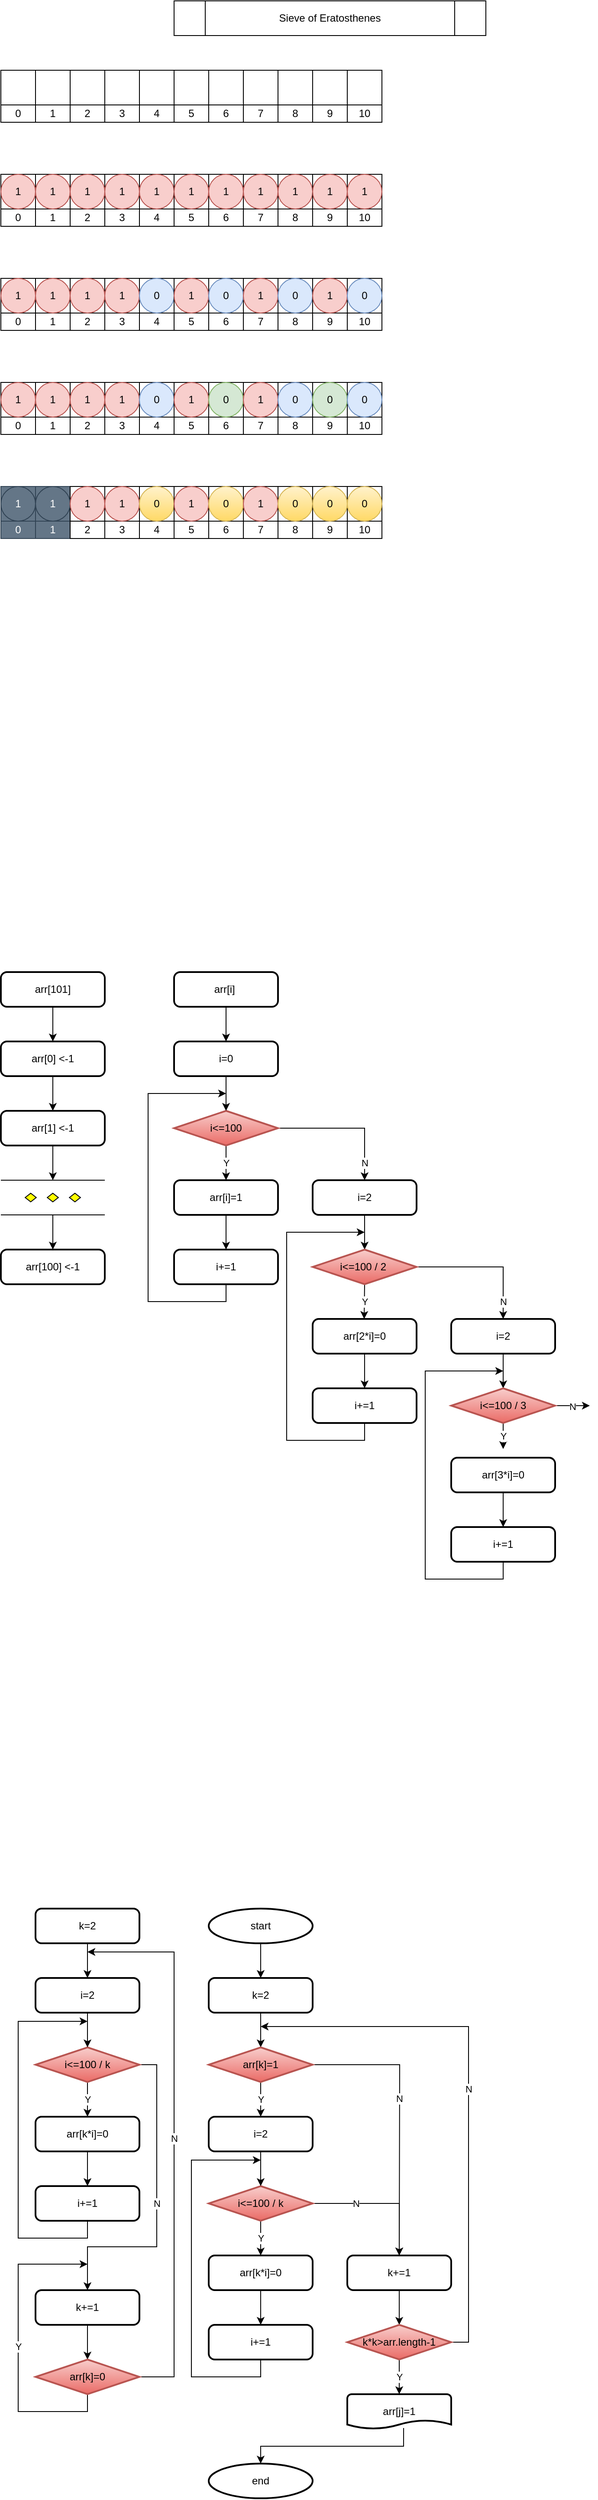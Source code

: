 <mxfile version="19.0.3" type="device"><diagram id="kwyvgZUpZD_zS8frBWNl" name="Page-1"><mxGraphModel dx="1101" dy="700" grid="1" gridSize="10" guides="1" tooltips="1" connect="1" arrows="0" fold="1" page="1" pageScale="1" pageWidth="850" pageHeight="1100" math="0" shadow="0"><root><mxCell id="0"/><mxCell id="1" parent="0"/><mxCell id="myti7LuXmlD6XXVOKIMg-2" value="Sieve of Eratosthenes" style="shape=process;whiteSpace=wrap;html=1;backgroundOutline=1;" vertex="1" parent="1"><mxGeometry x="240" y="40" width="360" height="40" as="geometry"/></mxCell><mxCell id="myti7LuXmlD6XXVOKIMg-3" value="" style="rounded=0;whiteSpace=wrap;html=1;" vertex="1" parent="1"><mxGeometry x="40" y="120" width="40" height="40" as="geometry"/></mxCell><mxCell id="myti7LuXmlD6XXVOKIMg-4" value="" style="rounded=0;whiteSpace=wrap;html=1;" vertex="1" parent="1"><mxGeometry x="80" y="120" width="40" height="40" as="geometry"/></mxCell><mxCell id="myti7LuXmlD6XXVOKIMg-5" value="" style="rounded=0;whiteSpace=wrap;html=1;" vertex="1" parent="1"><mxGeometry x="120" y="120" width="40" height="40" as="geometry"/></mxCell><mxCell id="myti7LuXmlD6XXVOKIMg-6" value="" style="rounded=0;whiteSpace=wrap;html=1;" vertex="1" parent="1"><mxGeometry x="160" y="120" width="40" height="40" as="geometry"/></mxCell><mxCell id="myti7LuXmlD6XXVOKIMg-7" value="" style="rounded=0;whiteSpace=wrap;html=1;" vertex="1" parent="1"><mxGeometry x="200" y="120" width="40" height="40" as="geometry"/></mxCell><mxCell id="myti7LuXmlD6XXVOKIMg-8" value="0" style="rounded=0;whiteSpace=wrap;html=1;" vertex="1" parent="1"><mxGeometry x="40" y="160" width="40" height="20" as="geometry"/></mxCell><mxCell id="myti7LuXmlD6XXVOKIMg-9" value="1" style="rounded=0;whiteSpace=wrap;html=1;" vertex="1" parent="1"><mxGeometry x="80" y="160" width="40" height="20" as="geometry"/></mxCell><mxCell id="myti7LuXmlD6XXVOKIMg-10" value="2" style="rounded=0;whiteSpace=wrap;html=1;" vertex="1" parent="1"><mxGeometry x="120" y="160" width="40" height="20" as="geometry"/></mxCell><mxCell id="myti7LuXmlD6XXVOKIMg-11" value="3" style="rounded=0;whiteSpace=wrap;html=1;" vertex="1" parent="1"><mxGeometry x="160" y="160" width="40" height="20" as="geometry"/></mxCell><mxCell id="myti7LuXmlD6XXVOKIMg-12" value="4" style="rounded=0;whiteSpace=wrap;html=1;" vertex="1" parent="1"><mxGeometry x="200" y="160" width="40" height="20" as="geometry"/></mxCell><mxCell id="myti7LuXmlD6XXVOKIMg-18" value="" style="rounded=0;whiteSpace=wrap;html=1;" vertex="1" parent="1"><mxGeometry x="240" y="120" width="40" height="40" as="geometry"/></mxCell><mxCell id="myti7LuXmlD6XXVOKIMg-19" value="" style="rounded=0;whiteSpace=wrap;html=1;" vertex="1" parent="1"><mxGeometry x="280" y="120" width="40" height="40" as="geometry"/></mxCell><mxCell id="myti7LuXmlD6XXVOKIMg-20" value="" style="rounded=0;whiteSpace=wrap;html=1;" vertex="1" parent="1"><mxGeometry x="320" y="120" width="40" height="40" as="geometry"/></mxCell><mxCell id="myti7LuXmlD6XXVOKIMg-21" value="" style="rounded=0;whiteSpace=wrap;html=1;" vertex="1" parent="1"><mxGeometry x="360" y="120" width="40" height="40" as="geometry"/></mxCell><mxCell id="myti7LuXmlD6XXVOKIMg-22" value="5" style="rounded=0;whiteSpace=wrap;html=1;" vertex="1" parent="1"><mxGeometry x="240" y="160" width="40" height="20" as="geometry"/></mxCell><mxCell id="myti7LuXmlD6XXVOKIMg-23" value="6" style="rounded=0;whiteSpace=wrap;html=1;" vertex="1" parent="1"><mxGeometry x="280" y="160" width="40" height="20" as="geometry"/></mxCell><mxCell id="myti7LuXmlD6XXVOKIMg-24" value="7" style="rounded=0;whiteSpace=wrap;html=1;" vertex="1" parent="1"><mxGeometry x="320" y="160" width="40" height="20" as="geometry"/></mxCell><mxCell id="myti7LuXmlD6XXVOKIMg-25" value="8" style="rounded=0;whiteSpace=wrap;html=1;" vertex="1" parent="1"><mxGeometry x="360" y="160" width="40" height="20" as="geometry"/></mxCell><mxCell id="myti7LuXmlD6XXVOKIMg-30" value="" style="rounded=0;whiteSpace=wrap;html=1;" vertex="1" parent="1"><mxGeometry x="400" y="120" width="40" height="40" as="geometry"/></mxCell><mxCell id="myti7LuXmlD6XXVOKIMg-31" value="" style="rounded=0;whiteSpace=wrap;html=1;" vertex="1" parent="1"><mxGeometry x="440" y="120" width="40" height="40" as="geometry"/></mxCell><mxCell id="myti7LuXmlD6XXVOKIMg-32" value="9" style="rounded=0;whiteSpace=wrap;html=1;" vertex="1" parent="1"><mxGeometry x="400" y="160" width="40" height="20" as="geometry"/></mxCell><mxCell id="myti7LuXmlD6XXVOKIMg-33" value="10" style="rounded=0;whiteSpace=wrap;html=1;" vertex="1" parent="1"><mxGeometry x="440" y="160" width="40" height="20" as="geometry"/></mxCell><mxCell id="myti7LuXmlD6XXVOKIMg-36" value="" style="rounded=0;whiteSpace=wrap;html=1;" vertex="1" parent="1"><mxGeometry x="40" y="240" width="40" height="40" as="geometry"/></mxCell><mxCell id="myti7LuXmlD6XXVOKIMg-37" value="" style="rounded=0;whiteSpace=wrap;html=1;" vertex="1" parent="1"><mxGeometry x="80" y="240" width="40" height="40" as="geometry"/></mxCell><mxCell id="myti7LuXmlD6XXVOKIMg-38" value="" style="rounded=0;whiteSpace=wrap;html=1;" vertex="1" parent="1"><mxGeometry x="120" y="240" width="40" height="40" as="geometry"/></mxCell><mxCell id="myti7LuXmlD6XXVOKIMg-39" value="" style="rounded=0;whiteSpace=wrap;html=1;" vertex="1" parent="1"><mxGeometry x="160" y="240" width="40" height="40" as="geometry"/></mxCell><mxCell id="myti7LuXmlD6XXVOKIMg-40" value="" style="rounded=0;whiteSpace=wrap;html=1;" vertex="1" parent="1"><mxGeometry x="200" y="240" width="40" height="40" as="geometry"/></mxCell><mxCell id="myti7LuXmlD6XXVOKIMg-41" value="0" style="rounded=0;whiteSpace=wrap;html=1;" vertex="1" parent="1"><mxGeometry x="40" y="280" width="40" height="20" as="geometry"/></mxCell><mxCell id="myti7LuXmlD6XXVOKIMg-42" value="1" style="rounded=0;whiteSpace=wrap;html=1;" vertex="1" parent="1"><mxGeometry x="80" y="280" width="40" height="20" as="geometry"/></mxCell><mxCell id="myti7LuXmlD6XXVOKIMg-43" value="2" style="rounded=0;whiteSpace=wrap;html=1;" vertex="1" parent="1"><mxGeometry x="120" y="280" width="40" height="20" as="geometry"/></mxCell><mxCell id="myti7LuXmlD6XXVOKIMg-44" value="3" style="rounded=0;whiteSpace=wrap;html=1;" vertex="1" parent="1"><mxGeometry x="160" y="280" width="40" height="20" as="geometry"/></mxCell><mxCell id="myti7LuXmlD6XXVOKIMg-45" value="4" style="rounded=0;whiteSpace=wrap;html=1;" vertex="1" parent="1"><mxGeometry x="200" y="280" width="40" height="20" as="geometry"/></mxCell><mxCell id="myti7LuXmlD6XXVOKIMg-46" value="1" style="ellipse;whiteSpace=wrap;html=1;fillColor=#f8cecc;strokeColor=#b85450;" vertex="1" parent="1"><mxGeometry x="40" y="240" width="40" height="40" as="geometry"/></mxCell><mxCell id="myti7LuXmlD6XXVOKIMg-47" value="1" style="ellipse;whiteSpace=wrap;html=1;fillColor=#f8cecc;strokeColor=#b85450;" vertex="1" parent="1"><mxGeometry x="80" y="240" width="40" height="40" as="geometry"/></mxCell><mxCell id="myti7LuXmlD6XXVOKIMg-48" value="1" style="ellipse;whiteSpace=wrap;html=1;fillColor=#f8cecc;strokeColor=#b85450;" vertex="1" parent="1"><mxGeometry x="120" y="240" width="40" height="40" as="geometry"/></mxCell><mxCell id="myti7LuXmlD6XXVOKIMg-49" value="1" style="ellipse;whiteSpace=wrap;html=1;fillColor=#f8cecc;strokeColor=#b85450;" vertex="1" parent="1"><mxGeometry x="160" y="240" width="40" height="40" as="geometry"/></mxCell><mxCell id="myti7LuXmlD6XXVOKIMg-50" value="1" style="ellipse;whiteSpace=wrap;html=1;fillColor=#f8cecc;strokeColor=#b85450;" vertex="1" parent="1"><mxGeometry x="200" y="240" width="40" height="40" as="geometry"/></mxCell><mxCell id="myti7LuXmlD6XXVOKIMg-51" value="" style="rounded=0;whiteSpace=wrap;html=1;" vertex="1" parent="1"><mxGeometry x="240" y="240" width="40" height="40" as="geometry"/></mxCell><mxCell id="myti7LuXmlD6XXVOKIMg-52" value="" style="rounded=0;whiteSpace=wrap;html=1;" vertex="1" parent="1"><mxGeometry x="280" y="240" width="40" height="40" as="geometry"/></mxCell><mxCell id="myti7LuXmlD6XXVOKIMg-53" value="" style="rounded=0;whiteSpace=wrap;html=1;" vertex="1" parent="1"><mxGeometry x="320" y="240" width="40" height="40" as="geometry"/></mxCell><mxCell id="myti7LuXmlD6XXVOKIMg-54" value="" style="rounded=0;whiteSpace=wrap;html=1;" vertex="1" parent="1"><mxGeometry x="360" y="240" width="40" height="40" as="geometry"/></mxCell><mxCell id="myti7LuXmlD6XXVOKIMg-55" value="5" style="rounded=0;whiteSpace=wrap;html=1;" vertex="1" parent="1"><mxGeometry x="240" y="280" width="40" height="20" as="geometry"/></mxCell><mxCell id="myti7LuXmlD6XXVOKIMg-56" value="6" style="rounded=0;whiteSpace=wrap;html=1;" vertex="1" parent="1"><mxGeometry x="280" y="280" width="40" height="20" as="geometry"/></mxCell><mxCell id="myti7LuXmlD6XXVOKIMg-57" value="7" style="rounded=0;whiteSpace=wrap;html=1;" vertex="1" parent="1"><mxGeometry x="320" y="280" width="40" height="20" as="geometry"/></mxCell><mxCell id="myti7LuXmlD6XXVOKIMg-58" value="8" style="rounded=0;whiteSpace=wrap;html=1;" vertex="1" parent="1"><mxGeometry x="360" y="280" width="40" height="20" as="geometry"/></mxCell><mxCell id="myti7LuXmlD6XXVOKIMg-59" value="1" style="ellipse;whiteSpace=wrap;html=1;fillColor=#f8cecc;strokeColor=#b85450;" vertex="1" parent="1"><mxGeometry x="240" y="240" width="40" height="40" as="geometry"/></mxCell><mxCell id="myti7LuXmlD6XXVOKIMg-60" value="1" style="ellipse;whiteSpace=wrap;html=1;fillColor=#f8cecc;strokeColor=#b85450;" vertex="1" parent="1"><mxGeometry x="280" y="240" width="40" height="40" as="geometry"/></mxCell><mxCell id="myti7LuXmlD6XXVOKIMg-61" value="1" style="ellipse;whiteSpace=wrap;html=1;fillColor=#f8cecc;strokeColor=#b85450;" vertex="1" parent="1"><mxGeometry x="320" y="240" width="40" height="40" as="geometry"/></mxCell><mxCell id="myti7LuXmlD6XXVOKIMg-62" value="1" style="ellipse;whiteSpace=wrap;html=1;fillColor=#f8cecc;strokeColor=#b85450;" vertex="1" parent="1"><mxGeometry x="360" y="240" width="40" height="40" as="geometry"/></mxCell><mxCell id="myti7LuXmlD6XXVOKIMg-63" value="" style="rounded=0;whiteSpace=wrap;html=1;" vertex="1" parent="1"><mxGeometry x="400" y="240" width="40" height="40" as="geometry"/></mxCell><mxCell id="myti7LuXmlD6XXVOKIMg-64" value="" style="rounded=0;whiteSpace=wrap;html=1;" vertex="1" parent="1"><mxGeometry x="440" y="240" width="40" height="40" as="geometry"/></mxCell><mxCell id="myti7LuXmlD6XXVOKIMg-65" value="9" style="rounded=0;whiteSpace=wrap;html=1;" vertex="1" parent="1"><mxGeometry x="400" y="280" width="40" height="20" as="geometry"/></mxCell><mxCell id="myti7LuXmlD6XXVOKIMg-66" value="10" style="rounded=0;whiteSpace=wrap;html=1;" vertex="1" parent="1"><mxGeometry x="440" y="280" width="40" height="20" as="geometry"/></mxCell><mxCell id="myti7LuXmlD6XXVOKIMg-67" value="1" style="ellipse;whiteSpace=wrap;html=1;fillColor=#f8cecc;strokeColor=#b85450;" vertex="1" parent="1"><mxGeometry x="400" y="240" width="40" height="40" as="geometry"/></mxCell><mxCell id="myti7LuXmlD6XXVOKIMg-68" value="1" style="ellipse;whiteSpace=wrap;html=1;fillColor=#f8cecc;strokeColor=#b85450;" vertex="1" parent="1"><mxGeometry x="440" y="240" width="40" height="40" as="geometry"/></mxCell><mxCell id="myti7LuXmlD6XXVOKIMg-69" value="" style="rounded=0;whiteSpace=wrap;html=1;" vertex="1" parent="1"><mxGeometry x="40" y="360" width="40" height="40" as="geometry"/></mxCell><mxCell id="myti7LuXmlD6XXVOKIMg-70" value="" style="rounded=0;whiteSpace=wrap;html=1;" vertex="1" parent="1"><mxGeometry x="80" y="360" width="40" height="40" as="geometry"/></mxCell><mxCell id="myti7LuXmlD6XXVOKIMg-71" value="" style="rounded=0;whiteSpace=wrap;html=1;" vertex="1" parent="1"><mxGeometry x="120" y="360" width="40" height="40" as="geometry"/></mxCell><mxCell id="myti7LuXmlD6XXVOKIMg-72" value="" style="rounded=0;whiteSpace=wrap;html=1;" vertex="1" parent="1"><mxGeometry x="160" y="360" width="40" height="40" as="geometry"/></mxCell><mxCell id="myti7LuXmlD6XXVOKIMg-73" value="" style="rounded=0;whiteSpace=wrap;html=1;" vertex="1" parent="1"><mxGeometry x="200" y="360" width="40" height="40" as="geometry"/></mxCell><mxCell id="myti7LuXmlD6XXVOKIMg-74" value="0" style="rounded=0;whiteSpace=wrap;html=1;" vertex="1" parent="1"><mxGeometry x="40" y="400" width="40" height="20" as="geometry"/></mxCell><mxCell id="myti7LuXmlD6XXVOKIMg-75" value="1" style="rounded=0;whiteSpace=wrap;html=1;" vertex="1" parent="1"><mxGeometry x="80" y="400" width="40" height="20" as="geometry"/></mxCell><mxCell id="myti7LuXmlD6XXVOKIMg-76" value="2" style="rounded=0;whiteSpace=wrap;html=1;" vertex="1" parent="1"><mxGeometry x="120" y="400" width="40" height="20" as="geometry"/></mxCell><mxCell id="myti7LuXmlD6XXVOKIMg-77" value="3" style="rounded=0;whiteSpace=wrap;html=1;" vertex="1" parent="1"><mxGeometry x="160" y="400" width="40" height="20" as="geometry"/></mxCell><mxCell id="myti7LuXmlD6XXVOKIMg-78" value="4" style="rounded=0;whiteSpace=wrap;html=1;" vertex="1" parent="1"><mxGeometry x="200" y="400" width="40" height="20" as="geometry"/></mxCell><mxCell id="myti7LuXmlD6XXVOKIMg-79" value="1" style="ellipse;whiteSpace=wrap;html=1;fillColor=#f8cecc;strokeColor=#b85450;" vertex="1" parent="1"><mxGeometry x="40" y="360" width="40" height="40" as="geometry"/></mxCell><mxCell id="myti7LuXmlD6XXVOKIMg-80" value="1" style="ellipse;whiteSpace=wrap;html=1;fillColor=#f8cecc;strokeColor=#b85450;" vertex="1" parent="1"><mxGeometry x="80" y="360" width="40" height="40" as="geometry"/></mxCell><mxCell id="myti7LuXmlD6XXVOKIMg-81" value="1" style="ellipse;whiteSpace=wrap;html=1;fillColor=#f8cecc;strokeColor=#b85450;" vertex="1" parent="1"><mxGeometry x="120" y="360" width="40" height="40" as="geometry"/></mxCell><mxCell id="myti7LuXmlD6XXVOKIMg-82" value="1" style="ellipse;whiteSpace=wrap;html=1;fillColor=#f8cecc;strokeColor=#b85450;" vertex="1" parent="1"><mxGeometry x="160" y="360" width="40" height="40" as="geometry"/></mxCell><mxCell id="myti7LuXmlD6XXVOKIMg-83" value="0" style="ellipse;whiteSpace=wrap;html=1;fillColor=#dae8fc;strokeColor=#6c8ebf;" vertex="1" parent="1"><mxGeometry x="200" y="360" width="40" height="40" as="geometry"/></mxCell><mxCell id="myti7LuXmlD6XXVOKIMg-84" value="" style="rounded=0;whiteSpace=wrap;html=1;" vertex="1" parent="1"><mxGeometry x="240" y="360" width="40" height="40" as="geometry"/></mxCell><mxCell id="myti7LuXmlD6XXVOKIMg-85" value="" style="rounded=0;whiteSpace=wrap;html=1;" vertex="1" parent="1"><mxGeometry x="280" y="360" width="40" height="40" as="geometry"/></mxCell><mxCell id="myti7LuXmlD6XXVOKIMg-86" value="" style="rounded=0;whiteSpace=wrap;html=1;" vertex="1" parent="1"><mxGeometry x="320" y="360" width="40" height="40" as="geometry"/></mxCell><mxCell id="myti7LuXmlD6XXVOKIMg-87" value="" style="rounded=0;whiteSpace=wrap;html=1;" vertex="1" parent="1"><mxGeometry x="360" y="360" width="40" height="40" as="geometry"/></mxCell><mxCell id="myti7LuXmlD6XXVOKIMg-88" value="5" style="rounded=0;whiteSpace=wrap;html=1;" vertex="1" parent="1"><mxGeometry x="240" y="400" width="40" height="20" as="geometry"/></mxCell><mxCell id="myti7LuXmlD6XXVOKIMg-89" value="6" style="rounded=0;whiteSpace=wrap;html=1;" vertex="1" parent="1"><mxGeometry x="280" y="400" width="40" height="20" as="geometry"/></mxCell><mxCell id="myti7LuXmlD6XXVOKIMg-90" value="7" style="rounded=0;whiteSpace=wrap;html=1;" vertex="1" parent="1"><mxGeometry x="320" y="400" width="40" height="20" as="geometry"/></mxCell><mxCell id="myti7LuXmlD6XXVOKIMg-91" value="8" style="rounded=0;whiteSpace=wrap;html=1;" vertex="1" parent="1"><mxGeometry x="360" y="400" width="40" height="20" as="geometry"/></mxCell><mxCell id="myti7LuXmlD6XXVOKIMg-92" value="1" style="ellipse;whiteSpace=wrap;html=1;fillColor=#f8cecc;strokeColor=#b85450;" vertex="1" parent="1"><mxGeometry x="240" y="360" width="40" height="40" as="geometry"/></mxCell><mxCell id="myti7LuXmlD6XXVOKIMg-93" value="0" style="ellipse;whiteSpace=wrap;html=1;fillColor=#dae8fc;strokeColor=#6c8ebf;" vertex="1" parent="1"><mxGeometry x="280" y="360" width="40" height="40" as="geometry"/></mxCell><mxCell id="myti7LuXmlD6XXVOKIMg-94" value="1" style="ellipse;whiteSpace=wrap;html=1;fillColor=#f8cecc;strokeColor=#b85450;" vertex="1" parent="1"><mxGeometry x="320" y="360" width="40" height="40" as="geometry"/></mxCell><mxCell id="myti7LuXmlD6XXVOKIMg-95" value="0" style="ellipse;whiteSpace=wrap;html=1;fillColor=#dae8fc;strokeColor=#6c8ebf;" vertex="1" parent="1"><mxGeometry x="360" y="360" width="40" height="40" as="geometry"/></mxCell><mxCell id="myti7LuXmlD6XXVOKIMg-96" value="" style="rounded=0;whiteSpace=wrap;html=1;" vertex="1" parent="1"><mxGeometry x="400" y="360" width="40" height="40" as="geometry"/></mxCell><mxCell id="myti7LuXmlD6XXVOKIMg-97" value="" style="rounded=0;whiteSpace=wrap;html=1;" vertex="1" parent="1"><mxGeometry x="440" y="360" width="40" height="40" as="geometry"/></mxCell><mxCell id="myti7LuXmlD6XXVOKIMg-98" value="9" style="rounded=0;whiteSpace=wrap;html=1;" vertex="1" parent="1"><mxGeometry x="400" y="400" width="40" height="20" as="geometry"/></mxCell><mxCell id="myti7LuXmlD6XXVOKIMg-99" value="10" style="rounded=0;whiteSpace=wrap;html=1;" vertex="1" parent="1"><mxGeometry x="440" y="400" width="40" height="20" as="geometry"/></mxCell><mxCell id="myti7LuXmlD6XXVOKIMg-100" value="1" style="ellipse;whiteSpace=wrap;html=1;fillColor=#f8cecc;strokeColor=#b85450;" vertex="1" parent="1"><mxGeometry x="400" y="360" width="40" height="40" as="geometry"/></mxCell><mxCell id="myti7LuXmlD6XXVOKIMg-101" value="0" style="ellipse;whiteSpace=wrap;html=1;fillColor=#dae8fc;strokeColor=#6c8ebf;" vertex="1" parent="1"><mxGeometry x="440" y="360" width="40" height="40" as="geometry"/></mxCell><mxCell id="myti7LuXmlD6XXVOKIMg-102" value="" style="rounded=0;whiteSpace=wrap;html=1;" vertex="1" parent="1"><mxGeometry x="40" y="480" width="40" height="40" as="geometry"/></mxCell><mxCell id="myti7LuXmlD6XXVOKIMg-103" value="" style="rounded=0;whiteSpace=wrap;html=1;" vertex="1" parent="1"><mxGeometry x="80" y="480" width="40" height="40" as="geometry"/></mxCell><mxCell id="myti7LuXmlD6XXVOKIMg-104" value="" style="rounded=0;whiteSpace=wrap;html=1;" vertex="1" parent="1"><mxGeometry x="120" y="480" width="40" height="40" as="geometry"/></mxCell><mxCell id="myti7LuXmlD6XXVOKIMg-105" value="" style="rounded=0;whiteSpace=wrap;html=1;" vertex="1" parent="1"><mxGeometry x="160" y="480" width="40" height="40" as="geometry"/></mxCell><mxCell id="myti7LuXmlD6XXVOKIMg-106" value="" style="rounded=0;whiteSpace=wrap;html=1;" vertex="1" parent="1"><mxGeometry x="200" y="480" width="40" height="40" as="geometry"/></mxCell><mxCell id="myti7LuXmlD6XXVOKIMg-107" value="0" style="rounded=0;whiteSpace=wrap;html=1;" vertex="1" parent="1"><mxGeometry x="40" y="520" width="40" height="20" as="geometry"/></mxCell><mxCell id="myti7LuXmlD6XXVOKIMg-108" value="1" style="rounded=0;whiteSpace=wrap;html=1;" vertex="1" parent="1"><mxGeometry x="80" y="520" width="40" height="20" as="geometry"/></mxCell><mxCell id="myti7LuXmlD6XXVOKIMg-109" value="2" style="rounded=0;whiteSpace=wrap;html=1;" vertex="1" parent="1"><mxGeometry x="120" y="520" width="40" height="20" as="geometry"/></mxCell><mxCell id="myti7LuXmlD6XXVOKIMg-110" value="3" style="rounded=0;whiteSpace=wrap;html=1;" vertex="1" parent="1"><mxGeometry x="160" y="520" width="40" height="20" as="geometry"/></mxCell><mxCell id="myti7LuXmlD6XXVOKIMg-111" value="4" style="rounded=0;whiteSpace=wrap;html=1;" vertex="1" parent="1"><mxGeometry x="200" y="520" width="40" height="20" as="geometry"/></mxCell><mxCell id="myti7LuXmlD6XXVOKIMg-112" value="1" style="ellipse;whiteSpace=wrap;html=1;fillColor=#f8cecc;strokeColor=#b85450;" vertex="1" parent="1"><mxGeometry x="40" y="480" width="40" height="40" as="geometry"/></mxCell><mxCell id="myti7LuXmlD6XXVOKIMg-113" value="1" style="ellipse;whiteSpace=wrap;html=1;fillColor=#f8cecc;strokeColor=#b85450;" vertex="1" parent="1"><mxGeometry x="80" y="480" width="40" height="40" as="geometry"/></mxCell><mxCell id="myti7LuXmlD6XXVOKIMg-114" value="1" style="ellipse;whiteSpace=wrap;html=1;fillColor=#f8cecc;strokeColor=#b85450;" vertex="1" parent="1"><mxGeometry x="120" y="480" width="40" height="40" as="geometry"/></mxCell><mxCell id="myti7LuXmlD6XXVOKIMg-115" value="1" style="ellipse;whiteSpace=wrap;html=1;fillColor=#f8cecc;strokeColor=#b85450;" vertex="1" parent="1"><mxGeometry x="160" y="480" width="40" height="40" as="geometry"/></mxCell><mxCell id="myti7LuXmlD6XXVOKIMg-116" value="0" style="ellipse;whiteSpace=wrap;html=1;fillColor=#dae8fc;strokeColor=#6c8ebf;" vertex="1" parent="1"><mxGeometry x="200" y="480" width="40" height="40" as="geometry"/></mxCell><mxCell id="myti7LuXmlD6XXVOKIMg-117" value="" style="rounded=0;whiteSpace=wrap;html=1;" vertex="1" parent="1"><mxGeometry x="240" y="480" width="40" height="40" as="geometry"/></mxCell><mxCell id="myti7LuXmlD6XXVOKIMg-118" value="" style="rounded=0;whiteSpace=wrap;html=1;" vertex="1" parent="1"><mxGeometry x="280" y="480" width="40" height="40" as="geometry"/></mxCell><mxCell id="myti7LuXmlD6XXVOKIMg-119" value="" style="rounded=0;whiteSpace=wrap;html=1;" vertex="1" parent="1"><mxGeometry x="320" y="480" width="40" height="40" as="geometry"/></mxCell><mxCell id="myti7LuXmlD6XXVOKIMg-120" value="" style="rounded=0;whiteSpace=wrap;html=1;" vertex="1" parent="1"><mxGeometry x="360" y="480" width="40" height="40" as="geometry"/></mxCell><mxCell id="myti7LuXmlD6XXVOKIMg-121" value="5" style="rounded=0;whiteSpace=wrap;html=1;" vertex="1" parent="1"><mxGeometry x="240" y="520" width="40" height="20" as="geometry"/></mxCell><mxCell id="myti7LuXmlD6XXVOKIMg-122" value="6" style="rounded=0;whiteSpace=wrap;html=1;" vertex="1" parent="1"><mxGeometry x="280" y="520" width="40" height="20" as="geometry"/></mxCell><mxCell id="myti7LuXmlD6XXVOKIMg-123" value="7" style="rounded=0;whiteSpace=wrap;html=1;" vertex="1" parent="1"><mxGeometry x="320" y="520" width="40" height="20" as="geometry"/></mxCell><mxCell id="myti7LuXmlD6XXVOKIMg-124" value="8" style="rounded=0;whiteSpace=wrap;html=1;" vertex="1" parent="1"><mxGeometry x="360" y="520" width="40" height="20" as="geometry"/></mxCell><mxCell id="myti7LuXmlD6XXVOKIMg-125" value="1" style="ellipse;whiteSpace=wrap;html=1;fillColor=#f8cecc;strokeColor=#b85450;" vertex="1" parent="1"><mxGeometry x="240" y="480" width="40" height="40" as="geometry"/></mxCell><mxCell id="myti7LuXmlD6XXVOKIMg-126" value="0" style="ellipse;whiteSpace=wrap;html=1;fillColor=#d5e8d4;strokeColor=#82b366;" vertex="1" parent="1"><mxGeometry x="280" y="480" width="40" height="40" as="geometry"/></mxCell><mxCell id="myti7LuXmlD6XXVOKIMg-127" value="1" style="ellipse;whiteSpace=wrap;html=1;fillColor=#f8cecc;strokeColor=#b85450;" vertex="1" parent="1"><mxGeometry x="320" y="480" width="40" height="40" as="geometry"/></mxCell><mxCell id="myti7LuXmlD6XXVOKIMg-128" value="0" style="ellipse;whiteSpace=wrap;html=1;fillColor=#dae8fc;strokeColor=#6c8ebf;" vertex="1" parent="1"><mxGeometry x="360" y="480" width="40" height="40" as="geometry"/></mxCell><mxCell id="myti7LuXmlD6XXVOKIMg-129" value="" style="rounded=0;whiteSpace=wrap;html=1;" vertex="1" parent="1"><mxGeometry x="400" y="480" width="40" height="40" as="geometry"/></mxCell><mxCell id="myti7LuXmlD6XXVOKIMg-130" value="" style="rounded=0;whiteSpace=wrap;html=1;" vertex="1" parent="1"><mxGeometry x="440" y="480" width="40" height="40" as="geometry"/></mxCell><mxCell id="myti7LuXmlD6XXVOKIMg-131" value="9" style="rounded=0;whiteSpace=wrap;html=1;" vertex="1" parent="1"><mxGeometry x="400" y="520" width="40" height="20" as="geometry"/></mxCell><mxCell id="myti7LuXmlD6XXVOKIMg-132" value="10" style="rounded=0;whiteSpace=wrap;html=1;" vertex="1" parent="1"><mxGeometry x="440" y="520" width="40" height="20" as="geometry"/></mxCell><mxCell id="myti7LuXmlD6XXVOKIMg-133" value="0" style="ellipse;whiteSpace=wrap;html=1;fillColor=#d5e8d4;strokeColor=#82b366;" vertex="1" parent="1"><mxGeometry x="400" y="480" width="40" height="40" as="geometry"/></mxCell><mxCell id="myti7LuXmlD6XXVOKIMg-134" value="0" style="ellipse;whiteSpace=wrap;html=1;fillColor=#dae8fc;strokeColor=#6c8ebf;" vertex="1" parent="1"><mxGeometry x="440" y="480" width="40" height="40" as="geometry"/></mxCell><mxCell id="myti7LuXmlD6XXVOKIMg-135" value="" style="rounded=0;whiteSpace=wrap;html=1;fillColor=#647687;fontColor=#ffffff;strokeColor=#314354;" vertex="1" parent="1"><mxGeometry x="40" y="600" width="40" height="40" as="geometry"/></mxCell><mxCell id="myti7LuXmlD6XXVOKIMg-136" value="" style="rounded=0;whiteSpace=wrap;html=1;fillColor=#647687;fontColor=#ffffff;strokeColor=#314354;" vertex="1" parent="1"><mxGeometry x="80" y="600" width="40" height="40" as="geometry"/></mxCell><mxCell id="myti7LuXmlD6XXVOKIMg-137" value="" style="rounded=0;whiteSpace=wrap;html=1;" vertex="1" parent="1"><mxGeometry x="120" y="600" width="40" height="40" as="geometry"/></mxCell><mxCell id="myti7LuXmlD6XXVOKIMg-138" value="" style="rounded=0;whiteSpace=wrap;html=1;" vertex="1" parent="1"><mxGeometry x="160" y="600" width="40" height="40" as="geometry"/></mxCell><mxCell id="myti7LuXmlD6XXVOKIMg-139" value="" style="rounded=0;whiteSpace=wrap;html=1;" vertex="1" parent="1"><mxGeometry x="200" y="600" width="40" height="40" as="geometry"/></mxCell><mxCell id="myti7LuXmlD6XXVOKIMg-140" value="0" style="rounded=0;whiteSpace=wrap;html=1;fillColor=#647687;fontColor=#ffffff;strokeColor=#314354;" vertex="1" parent="1"><mxGeometry x="40" y="640" width="40" height="20" as="geometry"/></mxCell><mxCell id="myti7LuXmlD6XXVOKIMg-141" value="1" style="rounded=0;whiteSpace=wrap;html=1;fillColor=#647687;fontColor=#ffffff;strokeColor=#314354;" vertex="1" parent="1"><mxGeometry x="80" y="640" width="40" height="20" as="geometry"/></mxCell><mxCell id="myti7LuXmlD6XXVOKIMg-142" value="2" style="rounded=0;whiteSpace=wrap;html=1;" vertex="1" parent="1"><mxGeometry x="120" y="640" width="40" height="20" as="geometry"/></mxCell><mxCell id="myti7LuXmlD6XXVOKIMg-143" value="3" style="rounded=0;whiteSpace=wrap;html=1;" vertex="1" parent="1"><mxGeometry x="160" y="640" width="40" height="20" as="geometry"/></mxCell><mxCell id="myti7LuXmlD6XXVOKIMg-144" value="4" style="rounded=0;whiteSpace=wrap;html=1;" vertex="1" parent="1"><mxGeometry x="200" y="640" width="40" height="20" as="geometry"/></mxCell><mxCell id="myti7LuXmlD6XXVOKIMg-145" value="1" style="ellipse;whiteSpace=wrap;html=1;fillColor=#647687;strokeColor=#314354;fontColor=#ffffff;" vertex="1" parent="1"><mxGeometry x="40" y="600" width="40" height="40" as="geometry"/></mxCell><mxCell id="myti7LuXmlD6XXVOKIMg-146" value="1" style="ellipse;whiteSpace=wrap;html=1;fillColor=#647687;strokeColor=#314354;fontColor=#ffffff;" vertex="1" parent="1"><mxGeometry x="80" y="600" width="40" height="40" as="geometry"/></mxCell><mxCell id="myti7LuXmlD6XXVOKIMg-147" value="1" style="ellipse;whiteSpace=wrap;html=1;fillColor=#f8cecc;strokeColor=#b85450;" vertex="1" parent="1"><mxGeometry x="120" y="600" width="40" height="40" as="geometry"/></mxCell><mxCell id="myti7LuXmlD6XXVOKIMg-148" value="1" style="ellipse;whiteSpace=wrap;html=1;fillColor=#f8cecc;strokeColor=#b85450;" vertex="1" parent="1"><mxGeometry x="160" y="600" width="40" height="40" as="geometry"/></mxCell><mxCell id="myti7LuXmlD6XXVOKIMg-149" value="0" style="ellipse;whiteSpace=wrap;html=1;fillColor=#fff2cc;strokeColor=#d6b656;gradientColor=#ffd966;" vertex="1" parent="1"><mxGeometry x="200" y="600" width="40" height="40" as="geometry"/></mxCell><mxCell id="myti7LuXmlD6XXVOKIMg-150" value="" style="rounded=0;whiteSpace=wrap;html=1;" vertex="1" parent="1"><mxGeometry x="240" y="600" width="40" height="40" as="geometry"/></mxCell><mxCell id="myti7LuXmlD6XXVOKIMg-151" value="" style="rounded=0;whiteSpace=wrap;html=1;" vertex="1" parent="1"><mxGeometry x="280" y="600" width="40" height="40" as="geometry"/></mxCell><mxCell id="myti7LuXmlD6XXVOKIMg-152" value="" style="rounded=0;whiteSpace=wrap;html=1;" vertex="1" parent="1"><mxGeometry x="320" y="600" width="40" height="40" as="geometry"/></mxCell><mxCell id="myti7LuXmlD6XXVOKIMg-153" value="" style="rounded=0;whiteSpace=wrap;html=1;" vertex="1" parent="1"><mxGeometry x="360" y="600" width="40" height="40" as="geometry"/></mxCell><mxCell id="myti7LuXmlD6XXVOKIMg-154" value="5" style="rounded=0;whiteSpace=wrap;html=1;" vertex="1" parent="1"><mxGeometry x="240" y="640" width="40" height="20" as="geometry"/></mxCell><mxCell id="myti7LuXmlD6XXVOKIMg-155" value="6" style="rounded=0;whiteSpace=wrap;html=1;" vertex="1" parent="1"><mxGeometry x="280" y="640" width="40" height="20" as="geometry"/></mxCell><mxCell id="myti7LuXmlD6XXVOKIMg-156" value="7" style="rounded=0;whiteSpace=wrap;html=1;" vertex="1" parent="1"><mxGeometry x="320" y="640" width="40" height="20" as="geometry"/></mxCell><mxCell id="myti7LuXmlD6XXVOKIMg-157" value="8" style="rounded=0;whiteSpace=wrap;html=1;" vertex="1" parent="1"><mxGeometry x="360" y="640" width="40" height="20" as="geometry"/></mxCell><mxCell id="myti7LuXmlD6XXVOKIMg-158" value="1" style="ellipse;whiteSpace=wrap;html=1;fillColor=#f8cecc;strokeColor=#b85450;" vertex="1" parent="1"><mxGeometry x="240" y="600" width="40" height="40" as="geometry"/></mxCell><mxCell id="myti7LuXmlD6XXVOKIMg-159" value="0" style="ellipse;whiteSpace=wrap;html=1;fillColor=#fff2cc;strokeColor=#d6b656;gradientColor=#ffd966;" vertex="1" parent="1"><mxGeometry x="280" y="600" width="40" height="40" as="geometry"/></mxCell><mxCell id="myti7LuXmlD6XXVOKIMg-160" value="1" style="ellipse;whiteSpace=wrap;html=1;fillColor=#f8cecc;strokeColor=#b85450;" vertex="1" parent="1"><mxGeometry x="320" y="600" width="40" height="40" as="geometry"/></mxCell><mxCell id="myti7LuXmlD6XXVOKIMg-161" value="0" style="ellipse;whiteSpace=wrap;html=1;fillColor=#fff2cc;strokeColor=#d6b656;gradientColor=#ffd966;" vertex="1" parent="1"><mxGeometry x="360" y="600" width="40" height="40" as="geometry"/></mxCell><mxCell id="myti7LuXmlD6XXVOKIMg-162" value="" style="rounded=0;whiteSpace=wrap;html=1;" vertex="1" parent="1"><mxGeometry x="400" y="600" width="40" height="40" as="geometry"/></mxCell><mxCell id="myti7LuXmlD6XXVOKIMg-163" value="" style="rounded=0;whiteSpace=wrap;html=1;" vertex="1" parent="1"><mxGeometry x="440" y="600" width="40" height="40" as="geometry"/></mxCell><mxCell id="myti7LuXmlD6XXVOKIMg-164" value="9" style="rounded=0;whiteSpace=wrap;html=1;" vertex="1" parent="1"><mxGeometry x="400" y="640" width="40" height="20" as="geometry"/></mxCell><mxCell id="myti7LuXmlD6XXVOKIMg-165" value="10" style="rounded=0;whiteSpace=wrap;html=1;" vertex="1" parent="1"><mxGeometry x="440" y="640" width="40" height="20" as="geometry"/></mxCell><mxCell id="myti7LuXmlD6XXVOKIMg-166" value="0" style="ellipse;whiteSpace=wrap;html=1;fillColor=#fff2cc;strokeColor=#d6b656;gradientColor=#ffd966;" vertex="1" parent="1"><mxGeometry x="400" y="600" width="40" height="40" as="geometry"/></mxCell><mxCell id="myti7LuXmlD6XXVOKIMg-167" value="0" style="ellipse;whiteSpace=wrap;html=1;fillColor=#fff2cc;strokeColor=#d6b656;gradientColor=#ffd966;" vertex="1" parent="1"><mxGeometry x="440" y="600" width="40" height="40" as="geometry"/></mxCell><mxCell id="myti7LuXmlD6XXVOKIMg-202" value="" style="edgeStyle=orthogonalEdgeStyle;rounded=0;orthogonalLoop=1;jettySize=auto;html=1;" edge="1" parent="1" source="myti7LuXmlD6XXVOKIMg-168" target="myti7LuXmlD6XXVOKIMg-169"><mxGeometry relative="1" as="geometry"/></mxCell><mxCell id="myti7LuXmlD6XXVOKIMg-168" value="arr[101]" style="rounded=1;whiteSpace=wrap;html=1;absoluteArcSize=1;arcSize=14;strokeWidth=2;" vertex="1" parent="1"><mxGeometry x="40" y="1160" width="120" height="40" as="geometry"/></mxCell><mxCell id="myti7LuXmlD6XXVOKIMg-203" value="" style="edgeStyle=orthogonalEdgeStyle;rounded=0;orthogonalLoop=1;jettySize=auto;html=1;" edge="1" parent="1" source="myti7LuXmlD6XXVOKIMg-169" target="myti7LuXmlD6XXVOKIMg-170"><mxGeometry relative="1" as="geometry"/></mxCell><mxCell id="myti7LuXmlD6XXVOKIMg-169" value="arr[0] &amp;lt;-1" style="rounded=1;whiteSpace=wrap;html=1;absoluteArcSize=1;arcSize=14;strokeWidth=2;" vertex="1" parent="1"><mxGeometry x="40" y="1240" width="120" height="40" as="geometry"/></mxCell><mxCell id="myti7LuXmlD6XXVOKIMg-204" value="" style="edgeStyle=orthogonalEdgeStyle;rounded=0;orthogonalLoop=1;jettySize=auto;html=1;" edge="1" parent="1" source="myti7LuXmlD6XXVOKIMg-170" target="myti7LuXmlD6XXVOKIMg-171"><mxGeometry relative="1" as="geometry"/></mxCell><mxCell id="myti7LuXmlD6XXVOKIMg-170" value="arr[1] &amp;lt;-1" style="rounded=1;whiteSpace=wrap;html=1;absoluteArcSize=1;arcSize=14;strokeWidth=2;" vertex="1" parent="1"><mxGeometry x="40" y="1320" width="120" height="40" as="geometry"/></mxCell><mxCell id="myti7LuXmlD6XXVOKIMg-205" value="" style="edgeStyle=orthogonalEdgeStyle;rounded=0;orthogonalLoop=1;jettySize=auto;html=1;" edge="1" parent="1" source="myti7LuXmlD6XXVOKIMg-171" target="myti7LuXmlD6XXVOKIMg-172"><mxGeometry relative="1" as="geometry"/></mxCell><mxCell id="myti7LuXmlD6XXVOKIMg-171" value="" style="verticalLabelPosition=bottom;verticalAlign=top;html=1;shape=mxgraph.flowchart.parallel_mode;pointerEvents=1" vertex="1" parent="1"><mxGeometry x="40" y="1400" width="120" height="40" as="geometry"/></mxCell><mxCell id="myti7LuXmlD6XXVOKIMg-172" value="arr[100] &amp;lt;-1" style="rounded=1;whiteSpace=wrap;html=1;absoluteArcSize=1;arcSize=14;strokeWidth=2;" vertex="1" parent="1"><mxGeometry x="40" y="1480" width="120" height="40" as="geometry"/></mxCell><mxCell id="myti7LuXmlD6XXVOKIMg-175" value="" style="edgeStyle=orthogonalEdgeStyle;rounded=0;orthogonalLoop=1;jettySize=auto;html=1;" edge="1" parent="1" source="myti7LuXmlD6XXVOKIMg-173"><mxGeometry relative="1" as="geometry"><mxPoint x="300" y="1240" as="targetPoint"/></mxGeometry></mxCell><mxCell id="myti7LuXmlD6XXVOKIMg-173" value="arr[i]&amp;nbsp;" style="rounded=1;whiteSpace=wrap;html=1;absoluteArcSize=1;arcSize=14;strokeWidth=2;" vertex="1" parent="1"><mxGeometry x="240" y="1160" width="120" height="40" as="geometry"/></mxCell><mxCell id="myti7LuXmlD6XXVOKIMg-183" value="Y" style="edgeStyle=orthogonalEdgeStyle;rounded=0;orthogonalLoop=1;jettySize=auto;html=1;" edge="1" parent="1" source="myti7LuXmlD6XXVOKIMg-176" target="myti7LuXmlD6XXVOKIMg-180"><mxGeometry relative="1" as="geometry"/></mxCell><mxCell id="myti7LuXmlD6XXVOKIMg-187" value="N" style="edgeStyle=orthogonalEdgeStyle;rounded=0;orthogonalLoop=1;jettySize=auto;html=1;entryX=0.5;entryY=0;entryDx=0;entryDy=0;" edge="1" parent="1" source="myti7LuXmlD6XXVOKIMg-176" target="myti7LuXmlD6XXVOKIMg-207"><mxGeometry x="0.75" relative="1" as="geometry"><mxPoint x="400" y="1340" as="targetPoint"/><mxPoint as="offset"/></mxGeometry></mxCell><mxCell id="myti7LuXmlD6XXVOKIMg-176" value="i&amp;lt;=100" style="strokeWidth=2;html=1;shape=mxgraph.flowchart.decision;whiteSpace=wrap;fillColor=#f8cecc;gradientColor=#ea6b66;strokeColor=#b85450;" vertex="1" parent="1"><mxGeometry x="240" y="1320" width="120" height="40" as="geometry"/></mxCell><mxCell id="myti7LuXmlD6XXVOKIMg-182" value="" style="edgeStyle=orthogonalEdgeStyle;rounded=0;orthogonalLoop=1;jettySize=auto;html=1;" edge="1" parent="1" source="myti7LuXmlD6XXVOKIMg-179" target="myti7LuXmlD6XXVOKIMg-176"><mxGeometry relative="1" as="geometry"/></mxCell><mxCell id="myti7LuXmlD6XXVOKIMg-179" value="i=0" style="rounded=1;whiteSpace=wrap;html=1;absoluteArcSize=1;arcSize=14;strokeWidth=2;" vertex="1" parent="1"><mxGeometry x="240" y="1240" width="120" height="40" as="geometry"/></mxCell><mxCell id="myti7LuXmlD6XXVOKIMg-184" value="" style="edgeStyle=orthogonalEdgeStyle;rounded=0;orthogonalLoop=1;jettySize=auto;html=1;" edge="1" parent="1" source="myti7LuXmlD6XXVOKIMg-180" target="myti7LuXmlD6XXVOKIMg-181"><mxGeometry relative="1" as="geometry"/></mxCell><mxCell id="myti7LuXmlD6XXVOKIMg-180" value="arr[i]=1" style="rounded=1;whiteSpace=wrap;html=1;absoluteArcSize=1;arcSize=14;strokeWidth=2;" vertex="1" parent="1"><mxGeometry x="240" y="1400" width="120" height="40" as="geometry"/></mxCell><mxCell id="myti7LuXmlD6XXVOKIMg-185" style="edgeStyle=orthogonalEdgeStyle;rounded=0;orthogonalLoop=1;jettySize=auto;html=1;" edge="1" parent="1" source="myti7LuXmlD6XXVOKIMg-181"><mxGeometry relative="1" as="geometry"><mxPoint x="300" y="1300" as="targetPoint"/><Array as="points"><mxPoint x="300" y="1540"/><mxPoint x="210" y="1540"/><mxPoint x="210" y="1300"/><mxPoint x="300" y="1300"/></Array></mxGeometry></mxCell><mxCell id="myti7LuXmlD6XXVOKIMg-181" value="i+=1" style="rounded=1;whiteSpace=wrap;html=1;absoluteArcSize=1;arcSize=14;strokeWidth=2;" vertex="1" parent="1"><mxGeometry x="240" y="1480" width="120" height="40" as="geometry"/></mxCell><mxCell id="myti7LuXmlD6XXVOKIMg-206" value="" style="edgeStyle=orthogonalEdgeStyle;rounded=0;orthogonalLoop=1;jettySize=auto;html=1;" edge="1" parent="1" source="myti7LuXmlD6XXVOKIMg-207"><mxGeometry relative="1" as="geometry"><mxPoint x="460" y="1480" as="targetPoint"/></mxGeometry></mxCell><mxCell id="myti7LuXmlD6XXVOKIMg-207" value="i=2" style="rounded=1;whiteSpace=wrap;html=1;absoluteArcSize=1;arcSize=14;strokeWidth=2;" vertex="1" parent="1"><mxGeometry x="400" y="1400" width="120" height="40" as="geometry"/></mxCell><mxCell id="myti7LuXmlD6XXVOKIMg-208" value="Y" style="edgeStyle=orthogonalEdgeStyle;rounded=0;orthogonalLoop=1;jettySize=auto;html=1;exitX=0.5;exitY=1;exitDx=0;exitDy=0;exitPerimeter=0;" edge="1" parent="1" source="myti7LuXmlD6XXVOKIMg-223"><mxGeometry relative="1" as="geometry"><mxPoint x="459.5" y="1530" as="sourcePoint"/><mxPoint x="459.5" y="1560" as="targetPoint"/></mxGeometry></mxCell><mxCell id="myti7LuXmlD6XXVOKIMg-216" style="edgeStyle=orthogonalEdgeStyle;rounded=0;orthogonalLoop=1;jettySize=auto;html=1;" edge="1" parent="1" source="myti7LuXmlD6XXVOKIMg-217"><mxGeometry relative="1" as="geometry"><mxPoint x="460" y="1460" as="targetPoint"/><Array as="points"><mxPoint x="460" y="1700"/><mxPoint x="370" y="1700"/><mxPoint x="370" y="1460"/></Array></mxGeometry></mxCell><mxCell id="myti7LuXmlD6XXVOKIMg-217" value="i+=1" style="rounded=1;whiteSpace=wrap;html=1;absoluteArcSize=1;arcSize=14;strokeWidth=2;" vertex="1" parent="1"><mxGeometry x="400" y="1640" width="120" height="40" as="geometry"/></mxCell><mxCell id="myti7LuXmlD6XXVOKIMg-225" value="" style="edgeStyle=orthogonalEdgeStyle;rounded=0;orthogonalLoop=1;jettySize=auto;html=1;" edge="1" parent="1" source="myti7LuXmlD6XXVOKIMg-218" target="myti7LuXmlD6XXVOKIMg-217"><mxGeometry relative="1" as="geometry"/></mxCell><mxCell id="myti7LuXmlD6XXVOKIMg-218" value="arr[2*i]=0" style="rounded=1;whiteSpace=wrap;html=1;absoluteArcSize=1;arcSize=14;strokeWidth=2;" vertex="1" parent="1"><mxGeometry x="400" y="1560" width="120" height="40" as="geometry"/></mxCell><mxCell id="myti7LuXmlD6XXVOKIMg-222" value="N" style="edgeStyle=orthogonalEdgeStyle;rounded=0;orthogonalLoop=1;jettySize=auto;html=1;entryX=0.5;entryY=0;entryDx=0;entryDy=0;" edge="1" parent="1" source="myti7LuXmlD6XXVOKIMg-223" target="myti7LuXmlD6XXVOKIMg-228"><mxGeometry x="0.75" relative="1" as="geometry"><mxPoint x="560" y="1500" as="targetPoint"/><mxPoint as="offset"/></mxGeometry></mxCell><mxCell id="myti7LuXmlD6XXVOKIMg-223" value="i&amp;lt;=100 / 2&amp;nbsp;" style="strokeWidth=2;html=1;shape=mxgraph.flowchart.decision;whiteSpace=wrap;fillColor=#f8cecc;gradientColor=#ea6b66;strokeColor=#b85450;" vertex="1" parent="1"><mxGeometry x="400" y="1480" width="120" height="40" as="geometry"/></mxCell><mxCell id="myti7LuXmlD6XXVOKIMg-227" value="" style="edgeStyle=orthogonalEdgeStyle;rounded=0;orthogonalLoop=1;jettySize=auto;html=1;" edge="1" parent="1" source="myti7LuXmlD6XXVOKIMg-228"><mxGeometry relative="1" as="geometry"><mxPoint x="620" y="1640" as="targetPoint"/></mxGeometry></mxCell><mxCell id="myti7LuXmlD6XXVOKIMg-228" value="i=2" style="rounded=1;whiteSpace=wrap;html=1;absoluteArcSize=1;arcSize=14;strokeWidth=2;" vertex="1" parent="1"><mxGeometry x="560" y="1560" width="120" height="40" as="geometry"/></mxCell><mxCell id="myti7LuXmlD6XXVOKIMg-229" value="Y" style="edgeStyle=orthogonalEdgeStyle;rounded=0;orthogonalLoop=1;jettySize=auto;html=1;" edge="1" parent="1"><mxGeometry relative="1" as="geometry"><mxPoint x="620" y="1680" as="sourcePoint"/><mxPoint x="620" y="1710" as="targetPoint"/></mxGeometry></mxCell><mxCell id="myti7LuXmlD6XXVOKIMg-230" style="edgeStyle=orthogonalEdgeStyle;rounded=0;orthogonalLoop=1;jettySize=auto;html=1;" edge="1" parent="1" source="myti7LuXmlD6XXVOKIMg-231"><mxGeometry relative="1" as="geometry"><mxPoint x="620" y="1620" as="targetPoint"/><Array as="points"><mxPoint x="620" y="1860"/><mxPoint x="530" y="1860"/><mxPoint x="530" y="1620"/></Array></mxGeometry></mxCell><mxCell id="myti7LuXmlD6XXVOKIMg-231" value="i+=1" style="rounded=1;whiteSpace=wrap;html=1;absoluteArcSize=1;arcSize=14;strokeWidth=2;" vertex="1" parent="1"><mxGeometry x="560" y="1800" width="120" height="40" as="geometry"/></mxCell><mxCell id="myti7LuXmlD6XXVOKIMg-232" value="" style="edgeStyle=orthogonalEdgeStyle;rounded=0;orthogonalLoop=1;jettySize=auto;html=1;" edge="1" parent="1" source="myti7LuXmlD6XXVOKIMg-233" target="myti7LuXmlD6XXVOKIMg-231"><mxGeometry relative="1" as="geometry"/></mxCell><mxCell id="myti7LuXmlD6XXVOKIMg-233" value="arr[3*i]=0" style="rounded=1;whiteSpace=wrap;html=1;absoluteArcSize=1;arcSize=14;strokeWidth=2;" vertex="1" parent="1"><mxGeometry x="560" y="1720" width="120" height="40" as="geometry"/></mxCell><mxCell id="myti7LuXmlD6XXVOKIMg-234" value="N" style="edgeStyle=orthogonalEdgeStyle;rounded=0;orthogonalLoop=1;jettySize=auto;html=1;" edge="1" parent="1" source="myti7LuXmlD6XXVOKIMg-235"><mxGeometry relative="1" as="geometry"><mxPoint x="720" y="1660" as="targetPoint"/></mxGeometry></mxCell><mxCell id="myti7LuXmlD6XXVOKIMg-235" value="i&amp;lt;=100 / 3" style="strokeWidth=2;html=1;shape=mxgraph.flowchart.decision;whiteSpace=wrap;fillColor=#f8cecc;gradientColor=#ea6b66;strokeColor=#b85450;" vertex="1" parent="1"><mxGeometry x="560" y="1640" width="120" height="40" as="geometry"/></mxCell><mxCell id="myti7LuXmlD6XXVOKIMg-251" style="edgeStyle=orthogonalEdgeStyle;rounded=0;orthogonalLoop=1;jettySize=auto;html=1;exitX=0.5;exitY=1;exitDx=0;exitDy=0;entryX=0.5;entryY=0;entryDx=0;entryDy=0;" edge="1" parent="1" source="myti7LuXmlD6XXVOKIMg-240" target="myti7LuXmlD6XXVOKIMg-248"><mxGeometry relative="1" as="geometry"/></mxCell><mxCell id="myti7LuXmlD6XXVOKIMg-240" value="k=2" style="rounded=1;whiteSpace=wrap;html=1;absoluteArcSize=1;arcSize=14;strokeWidth=2;" vertex="1" parent="1"><mxGeometry x="80" y="2240" width="120" height="40" as="geometry"/></mxCell><mxCell id="myti7LuXmlD6XXVOKIMg-260" style="edgeStyle=orthogonalEdgeStyle;rounded=0;orthogonalLoop=1;jettySize=auto;html=1;exitX=0.5;exitY=1;exitDx=0;exitDy=0;" edge="1" parent="1" source="myti7LuXmlD6XXVOKIMg-243"><mxGeometry relative="1" as="geometry"><mxPoint x="140" y="2370" as="targetPoint"/><Array as="points"><mxPoint x="140" y="2620"/><mxPoint x="60" y="2620"/><mxPoint x="60" y="2370"/></Array></mxGeometry></mxCell><mxCell id="myti7LuXmlD6XXVOKIMg-243" value="i+=1" style="rounded=1;whiteSpace=wrap;html=1;absoluteArcSize=1;arcSize=14;strokeWidth=2;" vertex="1" parent="1"><mxGeometry x="80" y="2560" width="120" height="40" as="geometry"/></mxCell><mxCell id="myti7LuXmlD6XXVOKIMg-254" style="edgeStyle=orthogonalEdgeStyle;rounded=0;orthogonalLoop=1;jettySize=auto;html=1;exitX=0.5;exitY=1;exitDx=0;exitDy=0;entryX=0.5;entryY=0;entryDx=0;entryDy=0;" edge="1" parent="1" source="myti7LuXmlD6XXVOKIMg-245" target="myti7LuXmlD6XXVOKIMg-243"><mxGeometry relative="1" as="geometry"/></mxCell><mxCell id="myti7LuXmlD6XXVOKIMg-245" value="arr[k*i]=0" style="rounded=1;whiteSpace=wrap;html=1;absoluteArcSize=1;arcSize=14;strokeWidth=2;" vertex="1" parent="1"><mxGeometry x="80" y="2480" width="120" height="40" as="geometry"/></mxCell><mxCell id="myti7LuXmlD6XXVOKIMg-253" value="Y" style="edgeStyle=orthogonalEdgeStyle;rounded=0;orthogonalLoop=1;jettySize=auto;html=1;exitX=0.5;exitY=1;exitDx=0;exitDy=0;exitPerimeter=0;entryX=0.5;entryY=0;entryDx=0;entryDy=0;" edge="1" parent="1" source="myti7LuXmlD6XXVOKIMg-247" target="myti7LuXmlD6XXVOKIMg-245"><mxGeometry relative="1" as="geometry"/></mxCell><mxCell id="myti7LuXmlD6XXVOKIMg-257" value="N" style="edgeStyle=orthogonalEdgeStyle;rounded=0;orthogonalLoop=1;jettySize=auto;html=1;exitX=1;exitY=0.5;exitDx=0;exitDy=0;exitPerimeter=0;" edge="1" parent="1" source="myti7LuXmlD6XXVOKIMg-247"><mxGeometry relative="1" as="geometry"><mxPoint x="140" y="2680" as="targetPoint"/><Array as="points"><mxPoint x="220" y="2420"/><mxPoint x="220" y="2630"/><mxPoint x="140" y="2630"/></Array></mxGeometry></mxCell><mxCell id="myti7LuXmlD6XXVOKIMg-247" value="i&amp;lt;=100 / k" style="strokeWidth=2;html=1;shape=mxgraph.flowchart.decision;whiteSpace=wrap;fillColor=#f8cecc;gradientColor=#ea6b66;strokeColor=#b85450;" vertex="1" parent="1"><mxGeometry x="80" y="2400" width="120" height="40" as="geometry"/></mxCell><mxCell id="myti7LuXmlD6XXVOKIMg-252" style="edgeStyle=orthogonalEdgeStyle;rounded=0;orthogonalLoop=1;jettySize=auto;html=1;exitX=0.5;exitY=1;exitDx=0;exitDy=0;entryX=0.5;entryY=0;entryDx=0;entryDy=0;entryPerimeter=0;" edge="1" parent="1" source="myti7LuXmlD6XXVOKIMg-248" target="myti7LuXmlD6XXVOKIMg-247"><mxGeometry relative="1" as="geometry"/></mxCell><mxCell id="myti7LuXmlD6XXVOKIMg-248" value="i=2" style="rounded=1;whiteSpace=wrap;html=1;absoluteArcSize=1;arcSize=14;strokeWidth=2;" vertex="1" parent="1"><mxGeometry x="80" y="2320" width="120" height="40" as="geometry"/></mxCell><mxCell id="myti7LuXmlD6XXVOKIMg-269" style="edgeStyle=orthogonalEdgeStyle;rounded=0;orthogonalLoop=1;jettySize=auto;html=1;exitX=0.5;exitY=1;exitDx=0;exitDy=0;entryX=0.5;entryY=0;entryDx=0;entryDy=0;entryPerimeter=0;" edge="1" parent="1" source="myti7LuXmlD6XXVOKIMg-267" target="myti7LuXmlD6XXVOKIMg-268"><mxGeometry relative="1" as="geometry"/></mxCell><mxCell id="myti7LuXmlD6XXVOKIMg-267" value="k+=1" style="rounded=1;whiteSpace=wrap;html=1;absoluteArcSize=1;arcSize=14;strokeWidth=2;" vertex="1" parent="1"><mxGeometry x="80" y="2680" width="120" height="40" as="geometry"/></mxCell><mxCell id="myti7LuXmlD6XXVOKIMg-270" value="N" style="edgeStyle=orthogonalEdgeStyle;rounded=0;orthogonalLoop=1;jettySize=auto;html=1;exitX=1;exitY=0.5;exitDx=0;exitDy=0;exitPerimeter=0;" edge="1" parent="1" source="myti7LuXmlD6XXVOKIMg-268"><mxGeometry relative="1" as="geometry"><mxPoint x="140" y="2290" as="targetPoint"/><Array as="points"><mxPoint x="240" y="2780"/><mxPoint x="240" y="2290"/></Array></mxGeometry></mxCell><mxCell id="myti7LuXmlD6XXVOKIMg-271" value="Y" style="edgeStyle=orthogonalEdgeStyle;rounded=0;orthogonalLoop=1;jettySize=auto;html=1;exitX=0.5;exitY=1;exitDx=0;exitDy=0;exitPerimeter=0;" edge="1" parent="1" source="myti7LuXmlD6XXVOKIMg-268"><mxGeometry relative="1" as="geometry"><mxPoint x="140" y="2650" as="targetPoint"/><Array as="points"><mxPoint x="140" y="2820"/><mxPoint x="60" y="2820"/><mxPoint x="60" y="2650"/></Array></mxGeometry></mxCell><mxCell id="myti7LuXmlD6XXVOKIMg-268" value="arr[k]=0" style="strokeWidth=2;html=1;shape=mxgraph.flowchart.decision;whiteSpace=wrap;fillColor=#f8cecc;gradientColor=#ea6b66;strokeColor=#b85450;" vertex="1" parent="1"><mxGeometry x="80" y="2760" width="120" height="40" as="geometry"/></mxCell><mxCell id="myti7LuXmlD6XXVOKIMg-289" style="edgeStyle=orthogonalEdgeStyle;rounded=0;orthogonalLoop=1;jettySize=auto;html=1;exitX=0.5;exitY=1;exitDx=0;exitDy=0;entryX=0.5;entryY=0;entryDx=0;entryDy=0;entryPerimeter=0;" edge="1" parent="1" source="myti7LuXmlD6XXVOKIMg-273" target="myti7LuXmlD6XXVOKIMg-288"><mxGeometry relative="1" as="geometry"/></mxCell><mxCell id="myti7LuXmlD6XXVOKIMg-273" value="k=2" style="rounded=1;whiteSpace=wrap;html=1;absoluteArcSize=1;arcSize=14;strokeWidth=2;" vertex="1" parent="1"><mxGeometry x="280" y="2320" width="120" height="40" as="geometry"/></mxCell><mxCell id="myti7LuXmlD6XXVOKIMg-274" style="edgeStyle=orthogonalEdgeStyle;rounded=0;orthogonalLoop=1;jettySize=auto;html=1;exitX=0.5;exitY=1;exitDx=0;exitDy=0;" edge="1" parent="1" source="myti7LuXmlD6XXVOKIMg-275"><mxGeometry relative="1" as="geometry"><mxPoint x="340" y="2530" as="targetPoint"/><Array as="points"><mxPoint x="340" y="2780"/><mxPoint x="260" y="2780"/><mxPoint x="260" y="2530"/></Array></mxGeometry></mxCell><mxCell id="myti7LuXmlD6XXVOKIMg-275" value="i+=1" style="rounded=1;whiteSpace=wrap;html=1;absoluteArcSize=1;arcSize=14;strokeWidth=2;" vertex="1" parent="1"><mxGeometry x="280" y="2720" width="120" height="40" as="geometry"/></mxCell><mxCell id="myti7LuXmlD6XXVOKIMg-276" style="edgeStyle=orthogonalEdgeStyle;rounded=0;orthogonalLoop=1;jettySize=auto;html=1;exitX=0.5;exitY=1;exitDx=0;exitDy=0;entryX=0.5;entryY=0;entryDx=0;entryDy=0;" edge="1" parent="1" source="myti7LuXmlD6XXVOKIMg-277" target="myti7LuXmlD6XXVOKIMg-275"><mxGeometry relative="1" as="geometry"/></mxCell><mxCell id="myti7LuXmlD6XXVOKIMg-277" value="arr[k*i]=0" style="rounded=1;whiteSpace=wrap;html=1;absoluteArcSize=1;arcSize=14;strokeWidth=2;" vertex="1" parent="1"><mxGeometry x="280" y="2640" width="120" height="40" as="geometry"/></mxCell><mxCell id="myti7LuXmlD6XXVOKIMg-278" value="Y" style="edgeStyle=orthogonalEdgeStyle;rounded=0;orthogonalLoop=1;jettySize=auto;html=1;exitX=0.5;exitY=1;exitDx=0;exitDy=0;exitPerimeter=0;entryX=0.5;entryY=0;entryDx=0;entryDy=0;" edge="1" parent="1" source="myti7LuXmlD6XXVOKIMg-280" target="myti7LuXmlD6XXVOKIMg-277"><mxGeometry relative="1" as="geometry"/></mxCell><mxCell id="myti7LuXmlD6XXVOKIMg-291" value="N" style="edgeStyle=orthogonalEdgeStyle;rounded=0;orthogonalLoop=1;jettySize=auto;html=1;exitX=1;exitY=0.5;exitDx=0;exitDy=0;exitPerimeter=0;entryX=0.5;entryY=0;entryDx=0;entryDy=0;" edge="1" parent="1" source="myti7LuXmlD6XXVOKIMg-280" target="myti7LuXmlD6XXVOKIMg-284"><mxGeometry x="-0.375" relative="1" as="geometry"><mxPoint as="offset"/></mxGeometry></mxCell><mxCell id="myti7LuXmlD6XXVOKIMg-280" value="i&amp;lt;=100 / k" style="strokeWidth=2;html=1;shape=mxgraph.flowchart.decision;whiteSpace=wrap;fillColor=#f8cecc;gradientColor=#ea6b66;strokeColor=#b85450;" vertex="1" parent="1"><mxGeometry x="280" y="2560" width="120" height="40" as="geometry"/></mxCell><mxCell id="myti7LuXmlD6XXVOKIMg-281" style="edgeStyle=orthogonalEdgeStyle;rounded=0;orthogonalLoop=1;jettySize=auto;html=1;exitX=0.5;exitY=1;exitDx=0;exitDy=0;entryX=0.5;entryY=0;entryDx=0;entryDy=0;entryPerimeter=0;" edge="1" parent="1" source="myti7LuXmlD6XXVOKIMg-282" target="myti7LuXmlD6XXVOKIMg-280"><mxGeometry relative="1" as="geometry"/></mxCell><mxCell id="myti7LuXmlD6XXVOKIMg-282" value="i=2" style="rounded=1;whiteSpace=wrap;html=1;absoluteArcSize=1;arcSize=14;strokeWidth=2;" vertex="1" parent="1"><mxGeometry x="280" y="2480" width="120" height="40" as="geometry"/></mxCell><mxCell id="myti7LuXmlD6XXVOKIMg-295" style="edgeStyle=orthogonalEdgeStyle;rounded=0;orthogonalLoop=1;jettySize=auto;html=1;exitX=0.5;exitY=1;exitDx=0;exitDy=0;entryX=0.5;entryY=0;entryDx=0;entryDy=0;entryPerimeter=0;" edge="1" parent="1" source="myti7LuXmlD6XXVOKIMg-284" target="myti7LuXmlD6XXVOKIMg-294"><mxGeometry relative="1" as="geometry"/></mxCell><mxCell id="myti7LuXmlD6XXVOKIMg-284" value="k+=1" style="rounded=1;whiteSpace=wrap;html=1;absoluteArcSize=1;arcSize=14;strokeWidth=2;" vertex="1" parent="1"><mxGeometry x="440" y="2640" width="120" height="40" as="geometry"/></mxCell><mxCell id="myti7LuXmlD6XXVOKIMg-290" value="Y" style="edgeStyle=orthogonalEdgeStyle;rounded=0;orthogonalLoop=1;jettySize=auto;html=1;exitX=0.5;exitY=1;exitDx=0;exitDy=0;exitPerimeter=0;entryX=0.5;entryY=0;entryDx=0;entryDy=0;" edge="1" parent="1" source="myti7LuXmlD6XXVOKIMg-288" target="myti7LuXmlD6XXVOKIMg-282"><mxGeometry relative="1" as="geometry"/></mxCell><mxCell id="myti7LuXmlD6XXVOKIMg-292" value="N" style="edgeStyle=orthogonalEdgeStyle;rounded=0;orthogonalLoop=1;jettySize=auto;html=1;exitX=1;exitY=0.5;exitDx=0;exitDy=0;exitPerimeter=0;" edge="1" parent="1" source="myti7LuXmlD6XXVOKIMg-288"><mxGeometry x="-0.125" relative="1" as="geometry"><mxPoint x="500" y="2640" as="targetPoint"/><mxPoint as="offset"/></mxGeometry></mxCell><mxCell id="myti7LuXmlD6XXVOKIMg-288" value="arr[k]=1" style="strokeWidth=2;html=1;shape=mxgraph.flowchart.decision;whiteSpace=wrap;fillColor=#f8cecc;gradientColor=#ea6b66;strokeColor=#b85450;" vertex="1" parent="1"><mxGeometry x="280" y="2400" width="120" height="40" as="geometry"/></mxCell><mxCell id="myti7LuXmlD6XXVOKIMg-296" value="N" style="edgeStyle=orthogonalEdgeStyle;rounded=0;orthogonalLoop=1;jettySize=auto;html=1;exitX=1;exitY=0.5;exitDx=0;exitDy=0;exitPerimeter=0;" edge="1" parent="1" source="myti7LuXmlD6XXVOKIMg-294"><mxGeometry relative="1" as="geometry"><mxPoint x="340" y="2376" as="targetPoint"/><Array as="points"><mxPoint x="580" y="2740"/><mxPoint x="580" y="2376"/></Array></mxGeometry></mxCell><mxCell id="myti7LuXmlD6XXVOKIMg-298" value="Y" style="edgeStyle=orthogonalEdgeStyle;rounded=0;orthogonalLoop=1;jettySize=auto;html=1;exitX=0.5;exitY=1;exitDx=0;exitDy=0;exitPerimeter=0;entryX=0.5;entryY=0;entryDx=0;entryDy=0;entryPerimeter=0;" edge="1" parent="1" source="myti7LuXmlD6XXVOKIMg-294" target="myti7LuXmlD6XXVOKIMg-297"><mxGeometry relative="1" as="geometry"/></mxCell><mxCell id="myti7LuXmlD6XXVOKIMg-294" value="k*k&amp;gt;arr.length-1" style="strokeWidth=2;html=1;shape=mxgraph.flowchart.decision;whiteSpace=wrap;fillColor=#f8cecc;gradientColor=#ea6b66;strokeColor=#b85450;" vertex="1" parent="1"><mxGeometry x="440" y="2720" width="120" height="40" as="geometry"/></mxCell><mxCell id="myti7LuXmlD6XXVOKIMg-301" style="edgeStyle=orthogonalEdgeStyle;rounded=0;orthogonalLoop=1;jettySize=auto;html=1;exitX=0.542;exitY=0.975;exitDx=0;exitDy=0;exitPerimeter=0;entryX=0.5;entryY=0;entryDx=0;entryDy=0;entryPerimeter=0;" edge="1" parent="1" source="myti7LuXmlD6XXVOKIMg-297" target="myti7LuXmlD6XXVOKIMg-300"><mxGeometry relative="1" as="geometry"/></mxCell><mxCell id="myti7LuXmlD6XXVOKIMg-297" value="arr[j]=1" style="strokeWidth=2;html=1;shape=mxgraph.flowchart.document2;whiteSpace=wrap;size=0.25;" vertex="1" parent="1"><mxGeometry x="440" y="2800" width="120" height="40" as="geometry"/></mxCell><mxCell id="myti7LuXmlD6XXVOKIMg-302" style="edgeStyle=orthogonalEdgeStyle;rounded=0;orthogonalLoop=1;jettySize=auto;html=1;exitX=0.5;exitY=1;exitDx=0;exitDy=0;exitPerimeter=0;entryX=0.5;entryY=0;entryDx=0;entryDy=0;" edge="1" parent="1" source="myti7LuXmlD6XXVOKIMg-299" target="myti7LuXmlD6XXVOKIMg-273"><mxGeometry relative="1" as="geometry"/></mxCell><mxCell id="myti7LuXmlD6XXVOKIMg-299" value="start" style="strokeWidth=2;html=1;shape=mxgraph.flowchart.start_1;whiteSpace=wrap;" vertex="1" parent="1"><mxGeometry x="280" y="2240" width="120" height="40" as="geometry"/></mxCell><mxCell id="myti7LuXmlD6XXVOKIMg-300" value="end" style="strokeWidth=2;html=1;shape=mxgraph.flowchart.start_1;whiteSpace=wrap;" vertex="1" parent="1"><mxGeometry x="280" y="2880" width="120" height="40" as="geometry"/></mxCell></root></mxGraphModel></diagram></mxfile>